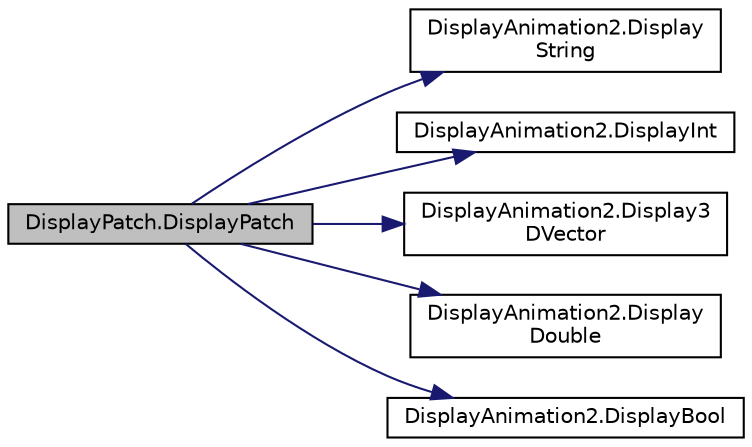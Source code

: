 digraph "DisplayPatch.DisplayPatch"
{
  edge [fontname="Helvetica",fontsize="10",labelfontname="Helvetica",labelfontsize="10"];
  node [fontname="Helvetica",fontsize="10",shape=record];
  rankdir="LR";
  Node0 [label="DisplayPatch.DisplayPatch",height=0.2,width=0.4,color="black", fillcolor="grey75", style="filled", fontcolor="black"];
  Node0 -> Node1 [color="midnightblue",fontsize="10",style="solid",fontname="Helvetica"];
  Node1 [label="DisplayAnimation2.Display\lString",height=0.2,width=0.4,color="black", fillcolor="white", style="filled",URL="$namespace_display_animation2.html#ad022ed8dee36f6dd02eaba9883652853"];
  Node0 -> Node2 [color="midnightblue",fontsize="10",style="solid",fontname="Helvetica"];
  Node2 [label="DisplayAnimation2.DisplayInt",height=0.2,width=0.4,color="black", fillcolor="white", style="filled",URL="$namespace_display_animation2.html#a263f89ba2638bc6e1ced0f21129f1fd3"];
  Node0 -> Node3 [color="midnightblue",fontsize="10",style="solid",fontname="Helvetica"];
  Node3 [label="DisplayAnimation2.Display3\lDVector",height=0.2,width=0.4,color="black", fillcolor="white", style="filled",URL="$namespace_display_animation2.html#ad0cd1a5d1ece0968b85d9df7fab75a36"];
  Node0 -> Node4 [color="midnightblue",fontsize="10",style="solid",fontname="Helvetica"];
  Node4 [label="DisplayAnimation2.Display\lDouble",height=0.2,width=0.4,color="black", fillcolor="white", style="filled",URL="$namespace_display_animation2.html#a8a3864b24299906008612750755eee0c"];
  Node0 -> Node5 [color="midnightblue",fontsize="10",style="solid",fontname="Helvetica"];
  Node5 [label="DisplayAnimation2.DisplayBool",height=0.2,width=0.4,color="black", fillcolor="white", style="filled",URL="$namespace_display_animation2.html#a68813e172bc7b686ec28958227464f4c"];
}
